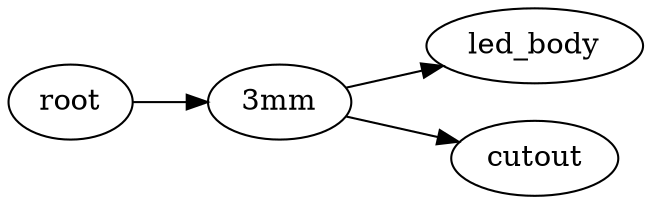digraph "3mm" {
	graph [rankdir=LR]
	root_9 [label=root href="javascript:s=&quot;\(\)\nNone&quot;; console.log(s); alert(s);"]
	10 [label="3mm" href="javascript:s=&quot;\(&#x27;3mm&#x27;,\)\nCylindricalLedBody&quot;; console.log(s); alert(s);" tooltip=CylindricalLedBody]
	led_body_11 [label=led_body href="javascript:s=&quot;\(&#x27;3mm&#x27;,\ &#x27;led_body&#x27;\)\nRotateExtrude&quot;; console.log(s); alert(s);" tooltip=RotateExtrude]
	cutout_12 [label=cutout href="javascript:s=&quot;\(&#x27;3mm&#x27;,\ &#x27;cutout&#x27;\)\nBox&quot;; console.log(s); alert(s);" tooltip=Box]
	root_9 -> 10
	10 -> led_body_11
	10 -> cutout_12
}

